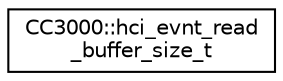 digraph "Graphical Class Hierarchy"
{
  edge [fontname="Helvetica",fontsize="10",labelfontname="Helvetica",labelfontsize="10"];
  node [fontname="Helvetica",fontsize="10",shape=record];
  rankdir="LR";
  Node1 [label="CC3000::hci_evnt_read\l_buffer_size_t",height=0.2,width=0.4,color="black", fillcolor="white", style="filled",URL="$df/d4d/structCC3000_1_1hci__evnt__read__buffer__size__t.html"];
}
